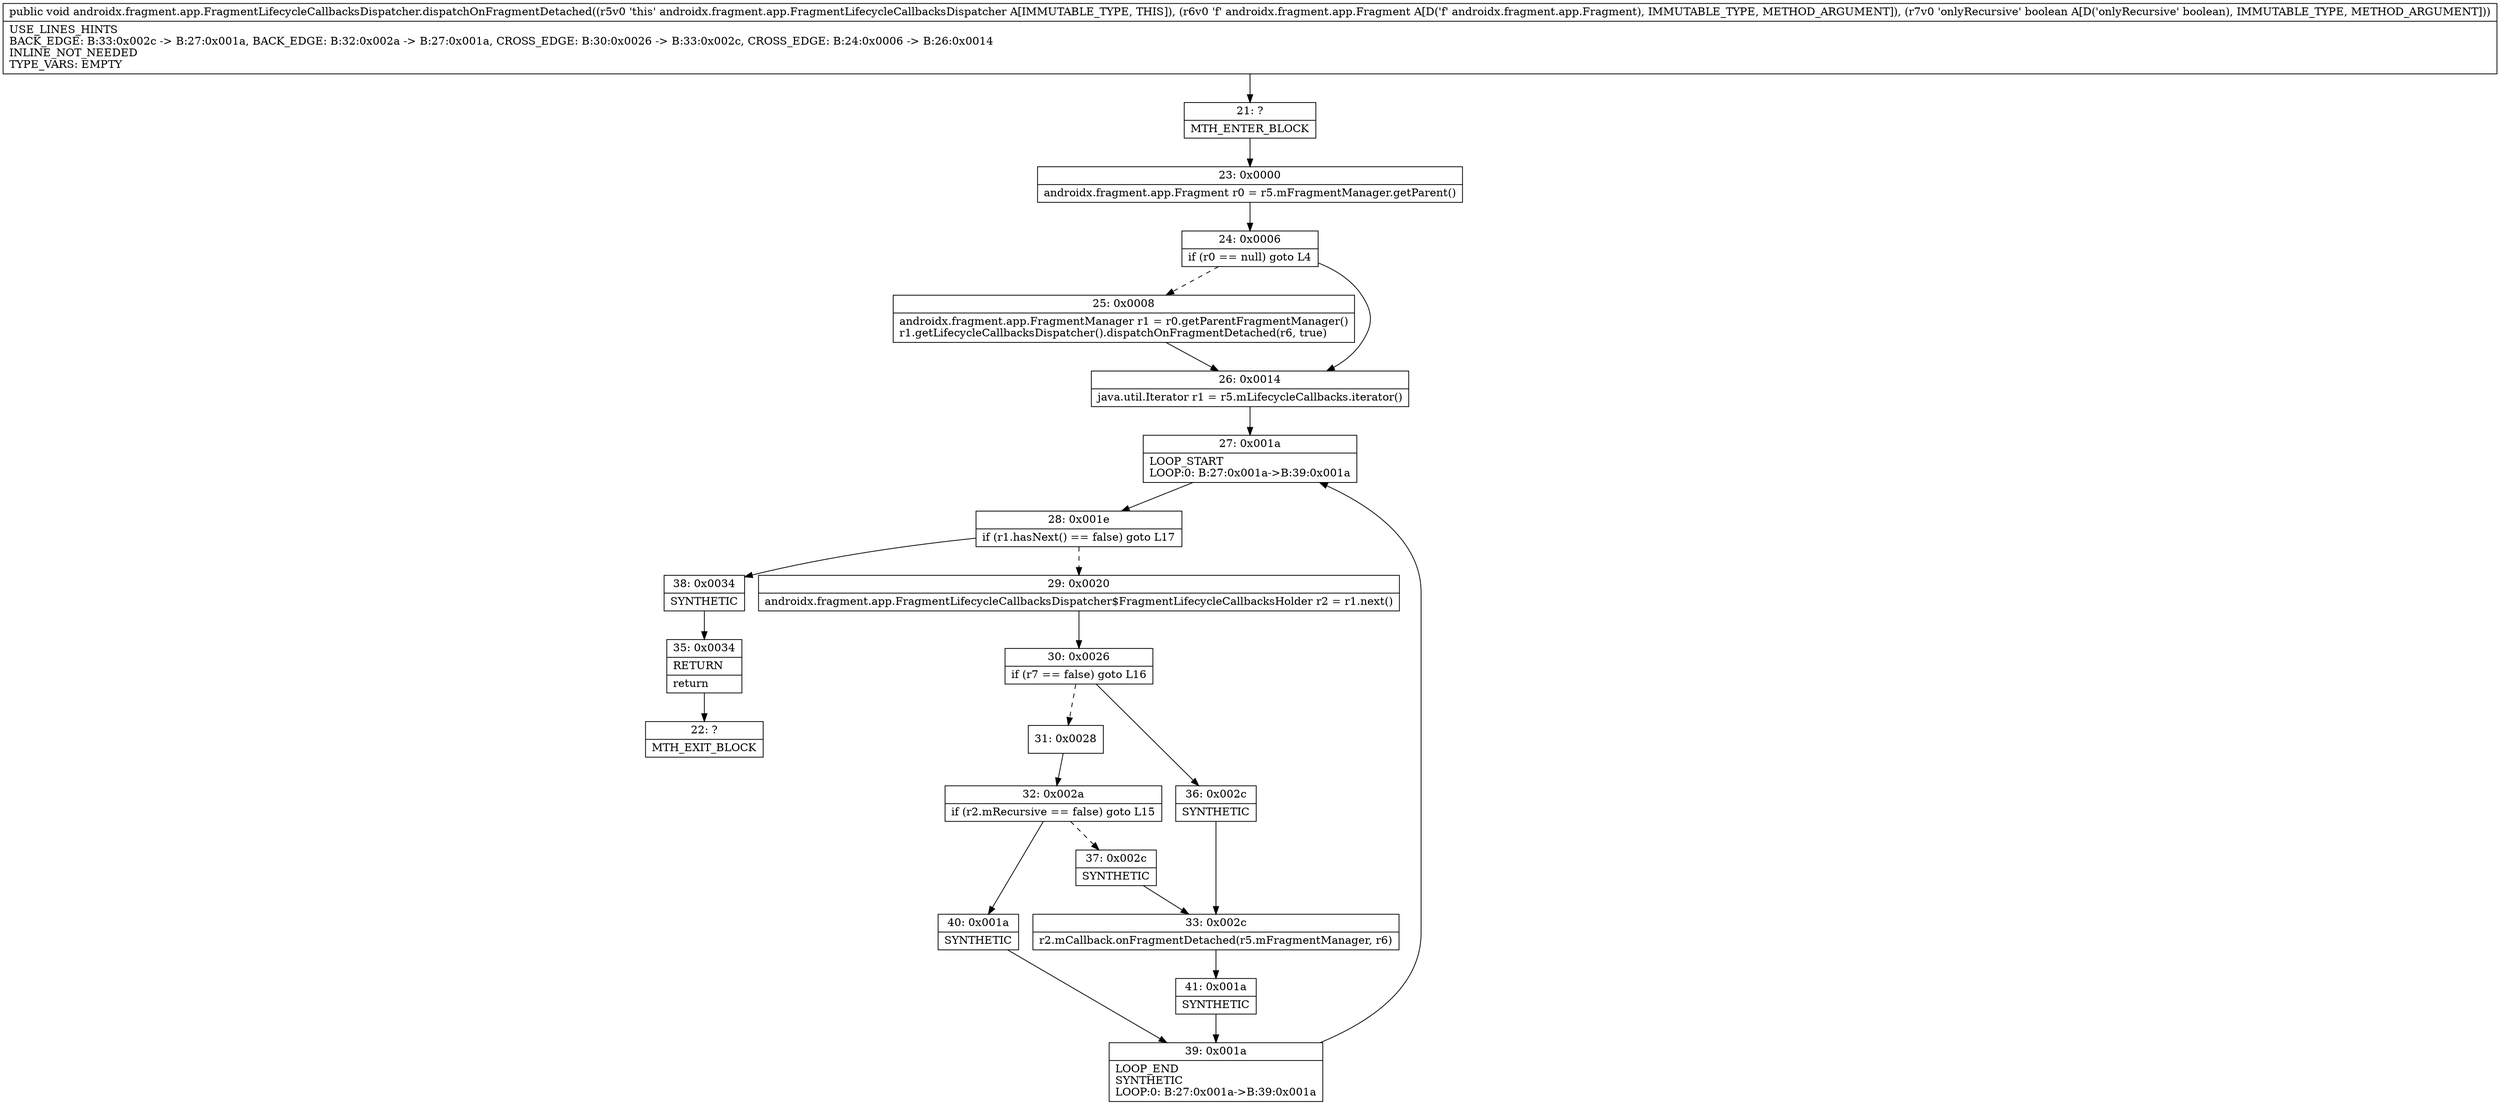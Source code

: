 digraph "CFG forandroidx.fragment.app.FragmentLifecycleCallbacksDispatcher.dispatchOnFragmentDetached(Landroidx\/fragment\/app\/Fragment;Z)V" {
Node_21 [shape=record,label="{21\:\ ?|MTH_ENTER_BLOCK\l}"];
Node_23 [shape=record,label="{23\:\ 0x0000|androidx.fragment.app.Fragment r0 = r5.mFragmentManager.getParent()\l}"];
Node_24 [shape=record,label="{24\:\ 0x0006|if (r0 == null) goto L4\l}"];
Node_25 [shape=record,label="{25\:\ 0x0008|androidx.fragment.app.FragmentManager r1 = r0.getParentFragmentManager()\lr1.getLifecycleCallbacksDispatcher().dispatchOnFragmentDetached(r6, true)\l}"];
Node_26 [shape=record,label="{26\:\ 0x0014|java.util.Iterator r1 = r5.mLifecycleCallbacks.iterator()\l}"];
Node_27 [shape=record,label="{27\:\ 0x001a|LOOP_START\lLOOP:0: B:27:0x001a\-\>B:39:0x001a\l}"];
Node_28 [shape=record,label="{28\:\ 0x001e|if (r1.hasNext() == false) goto L17\l}"];
Node_29 [shape=record,label="{29\:\ 0x0020|androidx.fragment.app.FragmentLifecycleCallbacksDispatcher$FragmentLifecycleCallbacksHolder r2 = r1.next()\l}"];
Node_30 [shape=record,label="{30\:\ 0x0026|if (r7 == false) goto L16\l}"];
Node_31 [shape=record,label="{31\:\ 0x0028}"];
Node_32 [shape=record,label="{32\:\ 0x002a|if (r2.mRecursive == false) goto L15\l}"];
Node_37 [shape=record,label="{37\:\ 0x002c|SYNTHETIC\l}"];
Node_33 [shape=record,label="{33\:\ 0x002c|r2.mCallback.onFragmentDetached(r5.mFragmentManager, r6)\l}"];
Node_41 [shape=record,label="{41\:\ 0x001a|SYNTHETIC\l}"];
Node_39 [shape=record,label="{39\:\ 0x001a|LOOP_END\lSYNTHETIC\lLOOP:0: B:27:0x001a\-\>B:39:0x001a\l}"];
Node_40 [shape=record,label="{40\:\ 0x001a|SYNTHETIC\l}"];
Node_36 [shape=record,label="{36\:\ 0x002c|SYNTHETIC\l}"];
Node_38 [shape=record,label="{38\:\ 0x0034|SYNTHETIC\l}"];
Node_35 [shape=record,label="{35\:\ 0x0034|RETURN\l|return\l}"];
Node_22 [shape=record,label="{22\:\ ?|MTH_EXIT_BLOCK\l}"];
MethodNode[shape=record,label="{public void androidx.fragment.app.FragmentLifecycleCallbacksDispatcher.dispatchOnFragmentDetached((r5v0 'this' androidx.fragment.app.FragmentLifecycleCallbacksDispatcher A[IMMUTABLE_TYPE, THIS]), (r6v0 'f' androidx.fragment.app.Fragment A[D('f' androidx.fragment.app.Fragment), IMMUTABLE_TYPE, METHOD_ARGUMENT]), (r7v0 'onlyRecursive' boolean A[D('onlyRecursive' boolean), IMMUTABLE_TYPE, METHOD_ARGUMENT]))  | USE_LINES_HINTS\lBACK_EDGE: B:33:0x002c \-\> B:27:0x001a, BACK_EDGE: B:32:0x002a \-\> B:27:0x001a, CROSS_EDGE: B:30:0x0026 \-\> B:33:0x002c, CROSS_EDGE: B:24:0x0006 \-\> B:26:0x0014\lINLINE_NOT_NEEDED\lTYPE_VARS: EMPTY\l}"];
MethodNode -> Node_21;Node_21 -> Node_23;
Node_23 -> Node_24;
Node_24 -> Node_25[style=dashed];
Node_24 -> Node_26;
Node_25 -> Node_26;
Node_26 -> Node_27;
Node_27 -> Node_28;
Node_28 -> Node_29[style=dashed];
Node_28 -> Node_38;
Node_29 -> Node_30;
Node_30 -> Node_31[style=dashed];
Node_30 -> Node_36;
Node_31 -> Node_32;
Node_32 -> Node_37[style=dashed];
Node_32 -> Node_40;
Node_37 -> Node_33;
Node_33 -> Node_41;
Node_41 -> Node_39;
Node_39 -> Node_27;
Node_40 -> Node_39;
Node_36 -> Node_33;
Node_38 -> Node_35;
Node_35 -> Node_22;
}

